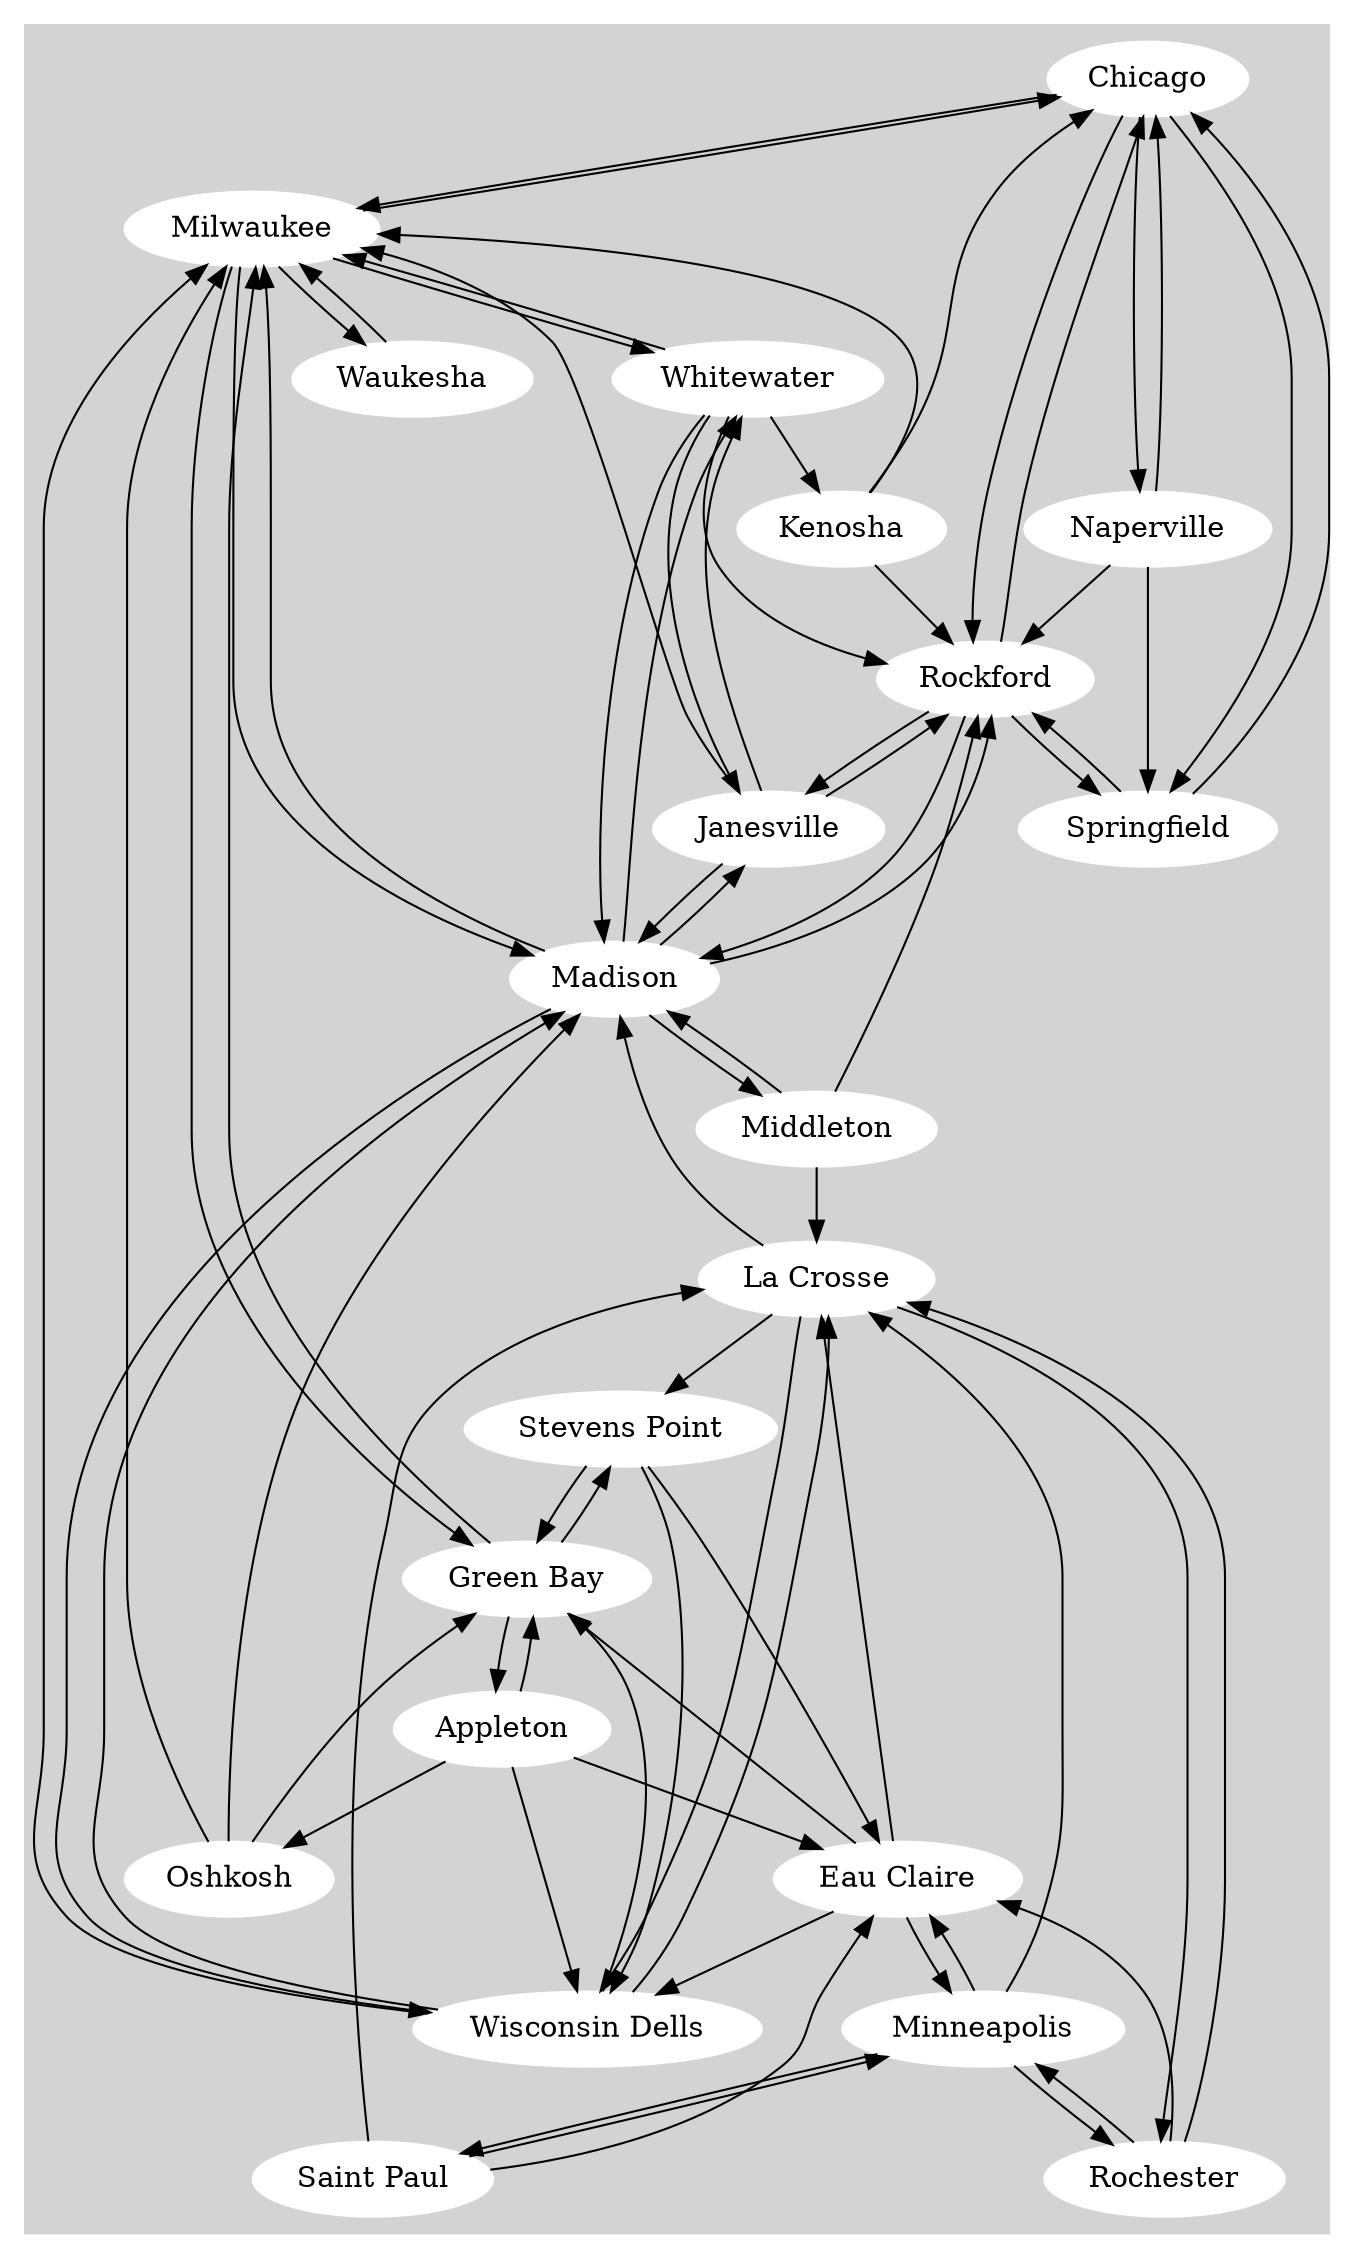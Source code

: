 digraph location_graph{
    subgraph cluster_locationConnects{
    style=filled;
    color=lightgrey;
    node [style=filled,color=white];
    Chicago -> Milwaukee[weight=90];
    Chicago -> Naperville[weight=35];
    Chicago -> Rockford[weight=90];
    Chicago -> Springfield[weight=200];
    Milwaukee -> Chicago[weight=90];
    Milwaukee -> Waukesha[weight=20];
    Milwaukee -> Madison[weight=80];
    Milwaukee -> "Green Bay"[weight=120];
    Milwaukee -> Whitewater[weight=50];
    Madison -> Milwaukee[weight=80];
    Madison -> "Wisconsin Dells"[weight=60];
    Madison -> Rockford[weight=75];
    Madison -> Janesville[weight=40];
    Madison -> Middleton[weight=5];
    Madison -> Whitewater[weight=45];
    Rockford -> Chicago[weight=90];
    Rockford -> Janesville[weight=35];
    Rockford -> Madison[weight=75];
    Rockford -> Springfield[weight=200];
    Janesville -> Rockford[weight=35];
    Janesville -> Madison[weight=40];
    Janesville -> Milwaukee[weight=75];
    Janesville -> Whitewater[weight=20];
    Springfield -> Chicago[weight=200];
    Springfield -> Rockford[weight=200];
    Appleton -> Oshkosh[weight=20];
    Appleton -> "Green Bay"[weight=30];
    Appleton -> "Wisconsin Dells"[weight=100];
    Appleton -> "Eau Claire"[weight=180];
    Middleton -> Madison[weight=5];
    Middleton -> Rockford[weight=80];
    Middleton -> "La Crosse"[weight=135];
    Minneapolis -> "La Crosse"[weight=160];
    Minneapolis -> "Saint Paul"[weight=10];
    Minneapolis -> "Eau Claire"[weight=90];
    Minneapolis -> Rochester[weight=85];
    "Saint Paul" -> Minneapolis[weight=10];
    "Saint Paul" -> "La Crosse"[weight=150];
    "Saint Paul" -> "Eau Claire"[weight=80];
    "Eau Claire" -> Minneapolis[weight=90];
    "Eau Claire" -> "Wisconsin Dells"[weight=125];
    "Eau Claire" -> "La Crosse"[weight=85];
    "Eau Claire" -> "Green Bay"[weight=190];
    Whitewater -> Madison[weight=45];
    Whitewater -> Rockford[weight=55];
    Whitewater -> Milwaukee[weight=50];
    Whitewater -> Kenosha[weight=60];
    Whitewater -> Janesville[weight=20];
    Oshkosh -> "Green Bay"[weight=50];
    Oshkosh -> Madison[weight=85];
    Oshkosh -> Milwaukee[weight=90];
    Rochester -> Minneapolis[weight=85];
    Rochester -> "La Crosse"[weight=75];
    Rochester -> "Eau Claire"[weight=95];
    "Wisconsin Dells" -> "La Crosse"[weight=90];
    "Wisconsin Dells" -> Madison[weight=60];
    "Wisconsin Dells" -> "Green Bay"[weight=130];
    "Wisconsin Dells" -> Milwaukee[weight=120];
    "Green Bay" -> Appleton[weight=30];
    "Green Bay" -> Milwaukee[weight=120];
    "Green Bay" -> "Stevens Point"[weight=100];
    Naperville -> Chicago[weight=35];
    Naperville -> Rockford[weight=80];
    Naperville -> Springfield[weight=180];
    Kenosha -> Milwaukee[weight=40];
    Kenosha -> Chicago[weight=65];
    Kenosha -> Rockford[weight=90];
    "La Crosse" -> Rochester[weight=75];
    "La Crosse" -> "Wisconsin Dells"[weight=90];
    "La Crosse" -> "Stevens Point"[weight=115];
    "La Crosse" -> Madison[weight=140];
    "Stevens Point" -> "Green Bay"[weight=100];
    "Stevens Point" -> "Eau Claire"[weight=115];
    "Stevens Point" -> "Wisconsin Dells"[weight=80];
    Waukesha -> Milwaukee[weight=20];
    }
}